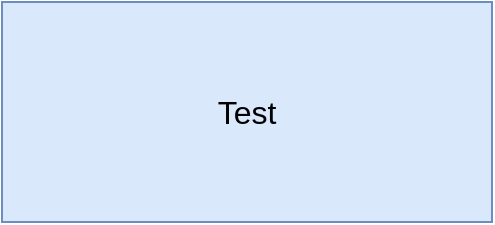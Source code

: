 <mxfile version="22.1.21" type="github">
  <diagram name="Page-1" id="gxQsyw6T4egHR3DSJR1I">
    <mxGraphModel dx="1426" dy="751" grid="1" gridSize="10" guides="1" tooltips="1" connect="1" arrows="1" fold="1" page="1" pageScale="1" pageWidth="850" pageHeight="1100" math="0" shadow="0">
      <root>
        <mxCell id="0" />
        <mxCell id="1" parent="0" />
        <mxCell id="fchvTKZwA84UeXdpKFS8-1" value="Test" style="rounded=0;whiteSpace=wrap;html=1;fillColor=#dae8fc;strokeColor=#6c8ebf;fontSize=16;" parent="1" vertex="1">
          <mxGeometry x="290" y="100" width="245" height="110" as="geometry" />
        </mxCell>
      </root>
    </mxGraphModel>
  </diagram>
</mxfile>
